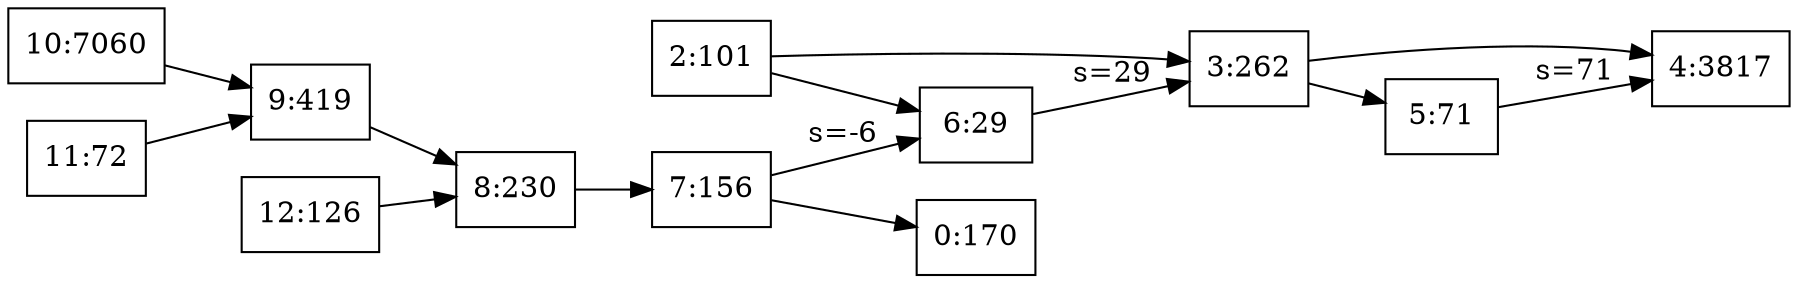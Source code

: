 digraph g { 
	rankdir = LR 
	0 [shape=box, label="0:170"] 
	2 [shape=box, label="2:101"] 
	2 -> 3
	2 -> 6
	3 [shape=box, label="3:262"] 
	3 -> 4
	3 -> 5
	4 [shape=box, label="4:3817"] 
	5 [shape=box, label="5:71"] 
	5 -> 4 [label="s=71"] 
	6 [shape=box, label="6:29"] 
	6 -> 3 [label="s=29"] 
	7 [shape=box, label="7:3"] 
	7 -> 6 [label="s=-6"] 
	7 [shape=box, label="7:156"] 
	7 -> 0
	8 [shape=box, label="8:230"] 
	8 -> 7
	9 [shape=box, label="9:419"] 
	9 -> 8
	10 [shape=box, label="10:7060"] 
	10 -> 9
	11 [shape=box, label="11:72"] 
	11 -> 9
	12 [shape=box, label="12:126"] 
	12 -> 8
} 
